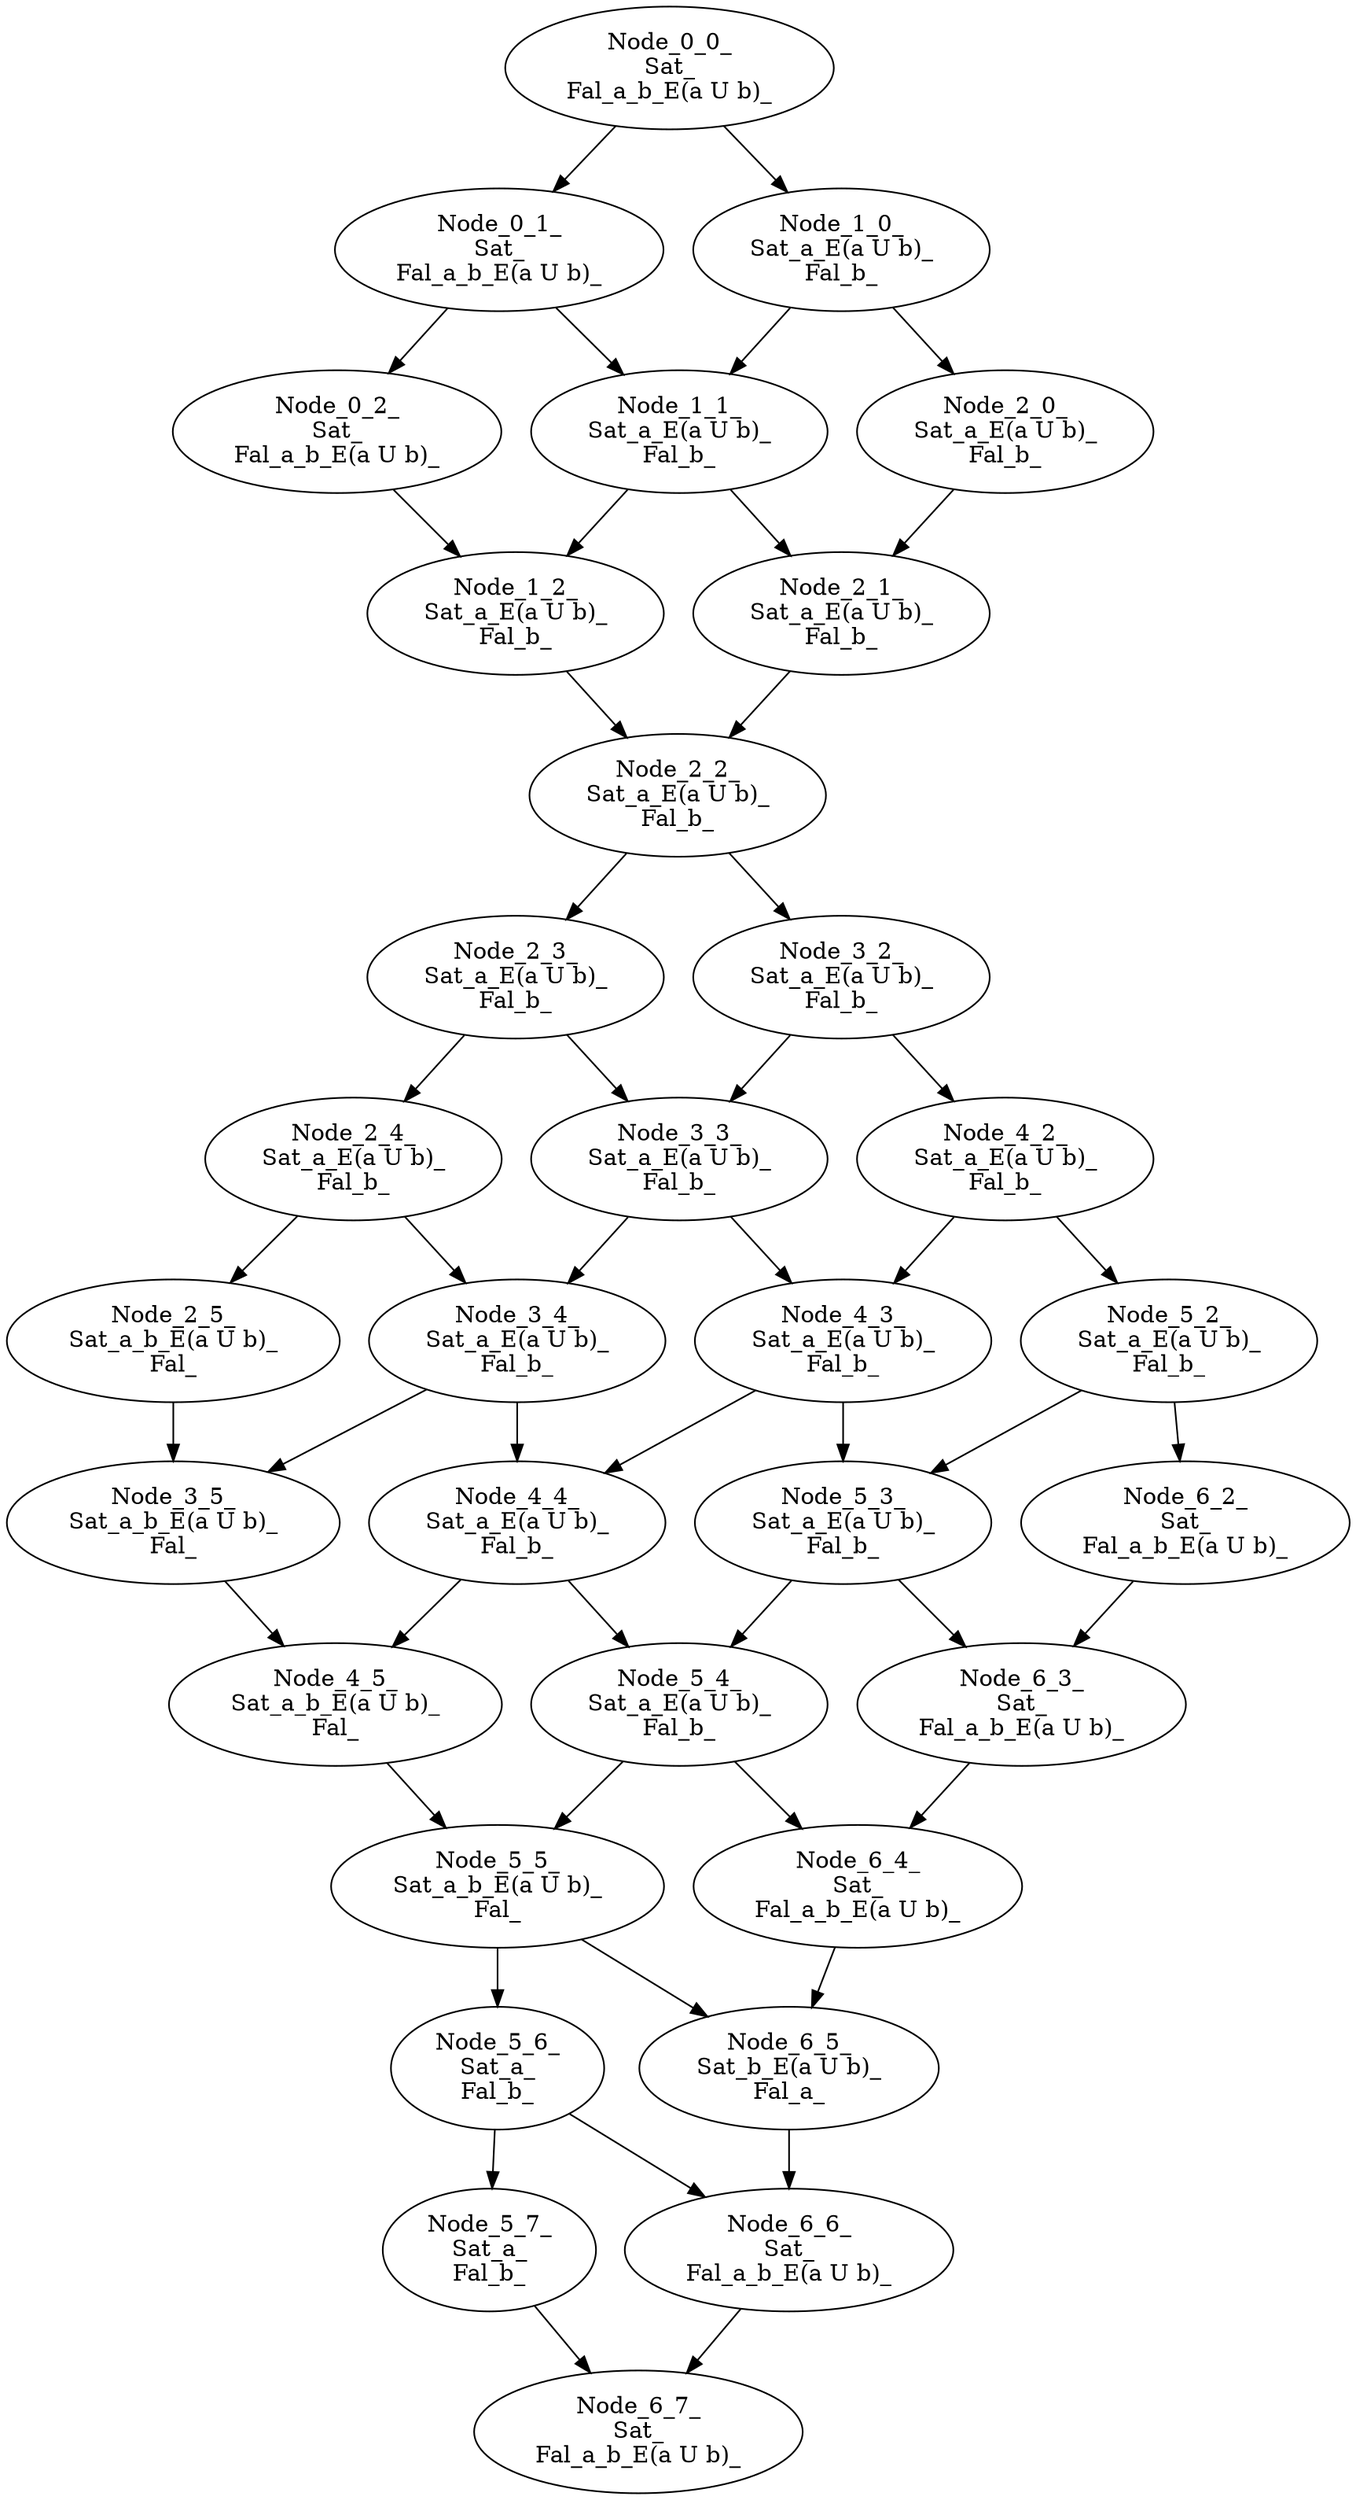 digraph Check {
"Node_6_6_\nSat_\nFal_a_b_E(a U b)_"	 -> 	"Node_6_7_\nSat_\nFal_a_b_E(a U b)_";
"Node_5_7_\nSat_a_\nFal_b_"	 -> 	"Node_6_7_\nSat_\nFal_a_b_E(a U b)_";
"Node_6_5_\nSat_b_E(a U b)_\nFal_a_"	 -> 	"Node_6_6_\nSat_\nFal_a_b_E(a U b)_";
"Node_5_6_\nSat_a_\nFal_b_"	 -> 	"Node_6_6_\nSat_\nFal_a_b_E(a U b)_";
"Node_5_6_\nSat_a_\nFal_b_"	 -> 	"Node_5_7_\nSat_a_\nFal_b_";
"Node_5_5_\nSat_a_b_E(a U b)_\nFal_"	 -> 	"Node_6_5_\nSat_b_E(a U b)_\nFal_a_";
"Node_6_4_\nSat_\nFal_a_b_E(a U b)_"	 -> 	"Node_6_5_\nSat_b_E(a U b)_\nFal_a_";
"Node_5_5_\nSat_a_b_E(a U b)_\nFal_"	 -> 	"Node_5_6_\nSat_a_\nFal_b_";
"Node_4_5_\nSat_a_b_E(a U b)_\nFal_"	 -> 	"Node_5_5_\nSat_a_b_E(a U b)_\nFal_";
"Node_5_4_\nSat_a_E(a U b)_\nFal_b_"	 -> 	"Node_5_5_\nSat_a_b_E(a U b)_\nFal_";
"Node_5_4_\nSat_a_E(a U b)_\nFal_b_"	 -> 	"Node_6_4_\nSat_\nFal_a_b_E(a U b)_";
"Node_6_3_\nSat_\nFal_a_b_E(a U b)_"	 -> 	"Node_6_4_\nSat_\nFal_a_b_E(a U b)_";
"Node_4_4_\nSat_a_E(a U b)_\nFal_b_"	 -> 	"Node_4_5_\nSat_a_b_E(a U b)_\nFal_";
"Node_3_5_\nSat_a_b_E(a U b)_\nFal_"	 -> 	"Node_4_5_\nSat_a_b_E(a U b)_\nFal_";
"Node_4_4_\nSat_a_E(a U b)_\nFal_b_"	 -> 	"Node_5_4_\nSat_a_E(a U b)_\nFal_b_";
"Node_5_3_\nSat_a_E(a U b)_\nFal_b_"	 -> 	"Node_5_4_\nSat_a_E(a U b)_\nFal_b_";
"Node_5_3_\nSat_a_E(a U b)_\nFal_b_"	 -> 	"Node_6_3_\nSat_\nFal_a_b_E(a U b)_";
"Node_6_2_\nSat_\nFal_a_b_E(a U b)_"	 -> 	"Node_6_3_\nSat_\nFal_a_b_E(a U b)_";
"Node_3_4_\nSat_a_E(a U b)_\nFal_b_"	 -> 	"Node_4_4_\nSat_a_E(a U b)_\nFal_b_";
"Node_4_3_\nSat_a_E(a U b)_\nFal_b_"	 -> 	"Node_4_4_\nSat_a_E(a U b)_\nFal_b_";
"Node_3_4_\nSat_a_E(a U b)_\nFal_b_"	 -> 	"Node_3_5_\nSat_a_b_E(a U b)_\nFal_";
"Node_2_5_\nSat_a_b_E(a U b)_\nFal_"	 -> 	"Node_3_5_\nSat_a_b_E(a U b)_\nFal_";
"Node_4_3_\nSat_a_E(a U b)_\nFal_b_"	 -> 	"Node_5_3_\nSat_a_E(a U b)_\nFal_b_";
"Node_5_2_\nSat_a_E(a U b)_\nFal_b_"	 -> 	"Node_5_3_\nSat_a_E(a U b)_\nFal_b_";
"Node_5_2_\nSat_a_E(a U b)_\nFal_b_"	 -> 	"Node_6_2_\nSat_\nFal_a_b_E(a U b)_";
"Node_2_4_\nSat_a_E(a U b)_\nFal_b_"	 -> 	"Node_3_4_\nSat_a_E(a U b)_\nFal_b_";
"Node_3_3_\nSat_a_E(a U b)_\nFal_b_"	 -> 	"Node_3_4_\nSat_a_E(a U b)_\nFal_b_";
"Node_3_3_\nSat_a_E(a U b)_\nFal_b_"	 -> 	"Node_4_3_\nSat_a_E(a U b)_\nFal_b_";
"Node_4_2_\nSat_a_E(a U b)_\nFal_b_"	 -> 	"Node_4_3_\nSat_a_E(a U b)_\nFal_b_";
"Node_2_4_\nSat_a_E(a U b)_\nFal_b_"	 -> 	"Node_2_5_\nSat_a_b_E(a U b)_\nFal_";
"Node_4_2_\nSat_a_E(a U b)_\nFal_b_"	 -> 	"Node_5_2_\nSat_a_E(a U b)_\nFal_b_";
"Node_2_3_\nSat_a_E(a U b)_\nFal_b_"	 -> 	"Node_2_4_\nSat_a_E(a U b)_\nFal_b_";
"Node_2_3_\nSat_a_E(a U b)_\nFal_b_"	 -> 	"Node_3_3_\nSat_a_E(a U b)_\nFal_b_";
"Node_3_2_\nSat_a_E(a U b)_\nFal_b_"	 -> 	"Node_3_3_\nSat_a_E(a U b)_\nFal_b_";
"Node_3_2_\nSat_a_E(a U b)_\nFal_b_"	 -> 	"Node_4_2_\nSat_a_E(a U b)_\nFal_b_";
"Node_2_2_\nSat_a_E(a U b)_\nFal_b_"	 -> 	"Node_2_3_\nSat_a_E(a U b)_\nFal_b_";
"Node_2_2_\nSat_a_E(a U b)_\nFal_b_"	 -> 	"Node_3_2_\nSat_a_E(a U b)_\nFal_b_";
"Node_1_2_\nSat_a_E(a U b)_\nFal_b_"	 -> 	"Node_2_2_\nSat_a_E(a U b)_\nFal_b_";
"Node_2_1_\nSat_a_E(a U b)_\nFal_b_"	 -> 	"Node_2_2_\nSat_a_E(a U b)_\nFal_b_";
"Node_1_1_\nSat_a_E(a U b)_\nFal_b_"	 -> 	"Node_1_2_\nSat_a_E(a U b)_\nFal_b_";
"Node_0_2_\nSat_\nFal_a_b_E(a U b)_"	 -> 	"Node_1_2_\nSat_a_E(a U b)_\nFal_b_";
"Node_1_1_\nSat_a_E(a U b)_\nFal_b_"	 -> 	"Node_2_1_\nSat_a_E(a U b)_\nFal_b_";
"Node_2_0_\nSat_a_E(a U b)_\nFal_b_"	 -> 	"Node_2_1_\nSat_a_E(a U b)_\nFal_b_";
"Node_0_1_\nSat_\nFal_a_b_E(a U b)_"	 -> 	"Node_1_1_\nSat_a_E(a U b)_\nFal_b_";
"Node_1_0_\nSat_a_E(a U b)_\nFal_b_"	 -> 	"Node_1_1_\nSat_a_E(a U b)_\nFal_b_";
"Node_0_1_\nSat_\nFal_a_b_E(a U b)_"	 -> 	"Node_0_2_\nSat_\nFal_a_b_E(a U b)_";
"Node_1_0_\nSat_a_E(a U b)_\nFal_b_"	 -> 	"Node_2_0_\nSat_a_E(a U b)_\nFal_b_";
"Node_0_0_\nSat_\nFal_a_b_E(a U b)_"	 -> 	"Node_0_1_\nSat_\nFal_a_b_E(a U b)_";
"Node_0_0_\nSat_\nFal_a_b_E(a U b)_"	 -> 	"Node_1_0_\nSat_a_E(a U b)_\nFal_b_";
}

